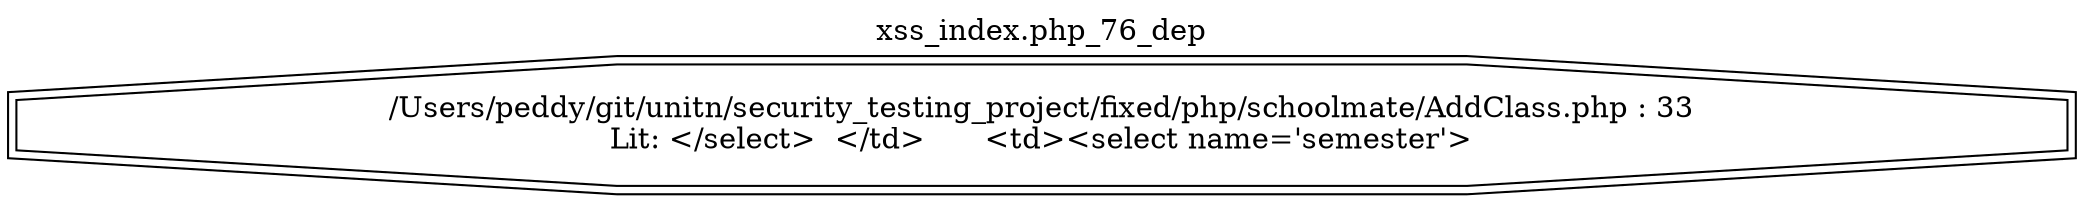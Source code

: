 digraph cfg {
  label="xss_index.php_76_dep";
  labelloc=t;
  n1 [shape=doubleoctagon, label="/Users/peddy/git/unitn/security_testing_project/fixed/php/schoolmate/AddClass.php : 33\nLit: </select>	</td>	<td><select name='semester'>\n"];
}
